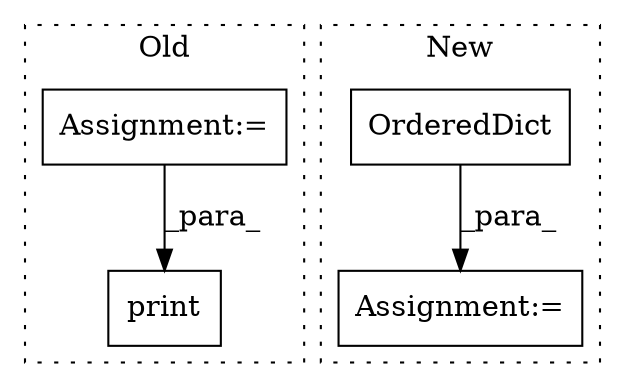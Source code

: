 digraph G {
subgraph cluster0 {
1 [label="print" a="32" s="1292,1332" l="6,1" shape="box"];
4 [label="Assignment:=" a="7" s="720" l="2" shape="box"];
label = "Old";
style="dotted";
}
subgraph cluster1 {
2 [label="OrderedDict" a="32" s="2573,2611" l="12,1" shape="box"];
3 [label="Assignment:=" a="7" s="2490,2620" l="71,2" shape="box"];
label = "New";
style="dotted";
}
2 -> 3 [label="_para_"];
4 -> 1 [label="_para_"];
}